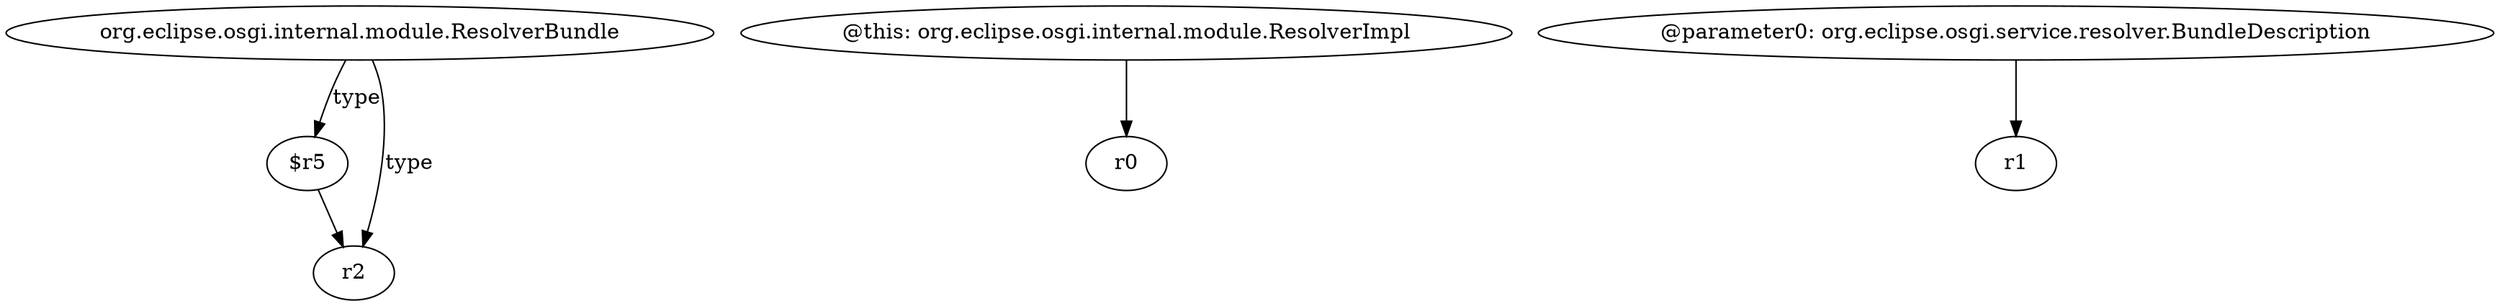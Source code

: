 digraph g {
0[label="org.eclipse.osgi.internal.module.ResolverBundle"]
1[label="$r5"]
0->1[label="type"]
2[label="@this: org.eclipse.osgi.internal.module.ResolverImpl"]
3[label="r0"]
2->3[label=""]
4[label="@parameter0: org.eclipse.osgi.service.resolver.BundleDescription"]
5[label="r1"]
4->5[label=""]
6[label="r2"]
1->6[label=""]
0->6[label="type"]
}